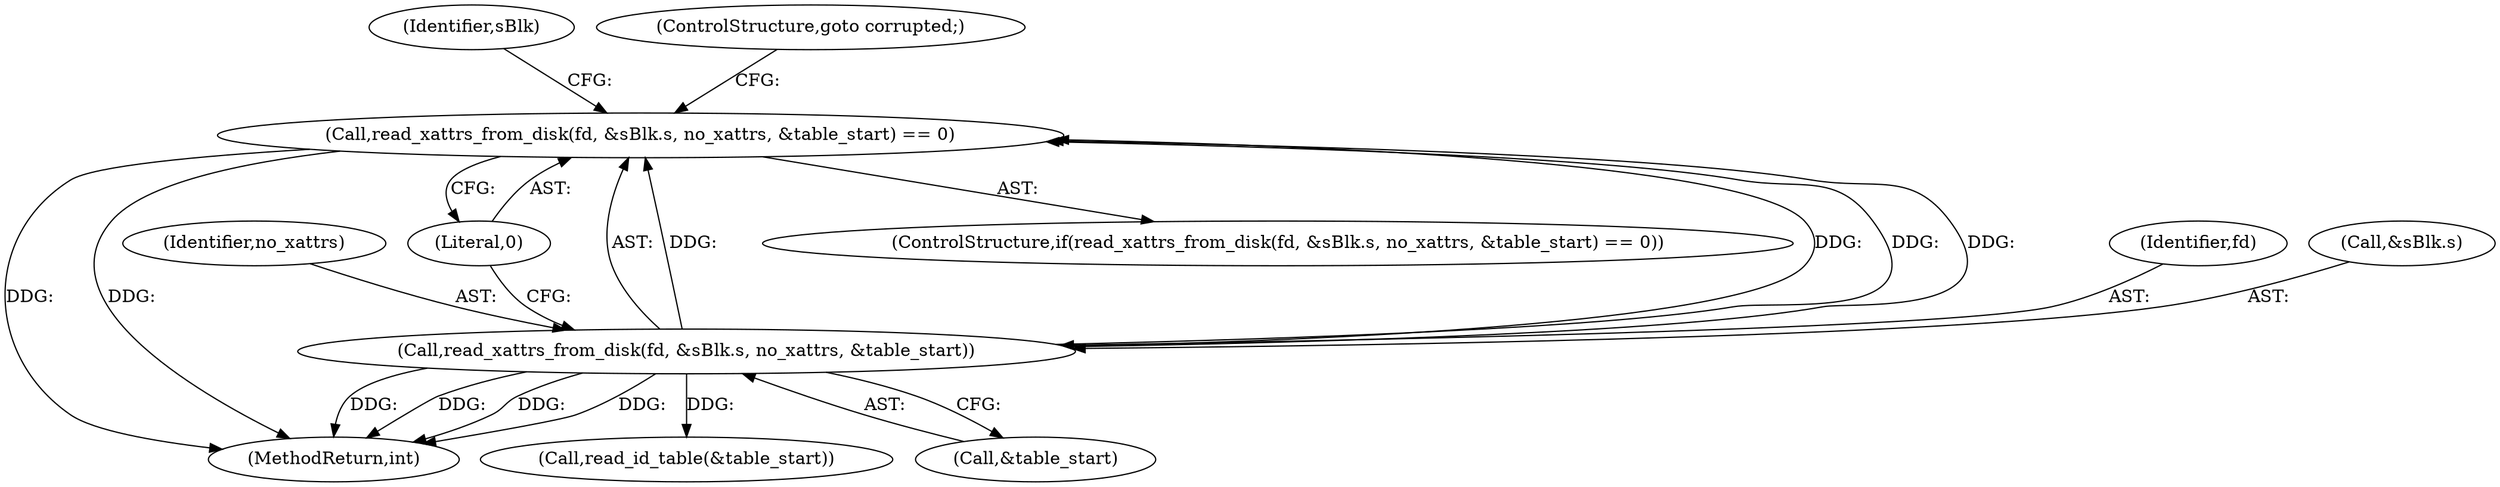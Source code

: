 digraph "0_squashfs-tools_f95864afe8833fe3ad782d714b41378e860977b1_1@API" {
"1000145" [label="(Call,read_xattrs_from_disk(fd, &sBlk.s, no_xattrs, &table_start) == 0)"];
"1000146" [label="(Call,read_xattrs_from_disk(fd, &sBlk.s, no_xattrs, &table_start))"];
"1000145" [label="(Call,read_xattrs_from_disk(fd, &sBlk.s, no_xattrs, &table_start) == 0)"];
"1000153" [label="(Call,&table_start)"];
"1000169" [label="(Identifier,sBlk)"];
"1000370" [label="(MethodReturn,int)"];
"1000155" [label="(Literal,0)"];
"1000147" [label="(Identifier,fd)"];
"1000148" [label="(Call,&sBlk.s)"];
"1000156" [label="(ControlStructure,goto corrupted;)"];
"1000152" [label="(Identifier,no_xattrs)"];
"1000146" [label="(Call,read_xattrs_from_disk(fd, &sBlk.s, no_xattrs, &table_start))"];
"1000144" [label="(ControlStructure,if(read_xattrs_from_disk(fd, &sBlk.s, no_xattrs, &table_start) == 0))"];
"1000209" [label="(Call,read_id_table(&table_start))"];
"1000145" -> "1000144"  [label="AST: "];
"1000145" -> "1000155"  [label="CFG: "];
"1000146" -> "1000145"  [label="AST: "];
"1000155" -> "1000145"  [label="AST: "];
"1000156" -> "1000145"  [label="CFG: "];
"1000169" -> "1000145"  [label="CFG: "];
"1000145" -> "1000370"  [label="DDG: "];
"1000145" -> "1000370"  [label="DDG: "];
"1000146" -> "1000145"  [label="DDG: "];
"1000146" -> "1000145"  [label="DDG: "];
"1000146" -> "1000145"  [label="DDG: "];
"1000146" -> "1000145"  [label="DDG: "];
"1000146" -> "1000153"  [label="CFG: "];
"1000147" -> "1000146"  [label="AST: "];
"1000148" -> "1000146"  [label="AST: "];
"1000152" -> "1000146"  [label="AST: "];
"1000153" -> "1000146"  [label="AST: "];
"1000155" -> "1000146"  [label="CFG: "];
"1000146" -> "1000370"  [label="DDG: "];
"1000146" -> "1000370"  [label="DDG: "];
"1000146" -> "1000370"  [label="DDG: "];
"1000146" -> "1000370"  [label="DDG: "];
"1000146" -> "1000209"  [label="DDG: "];
}
